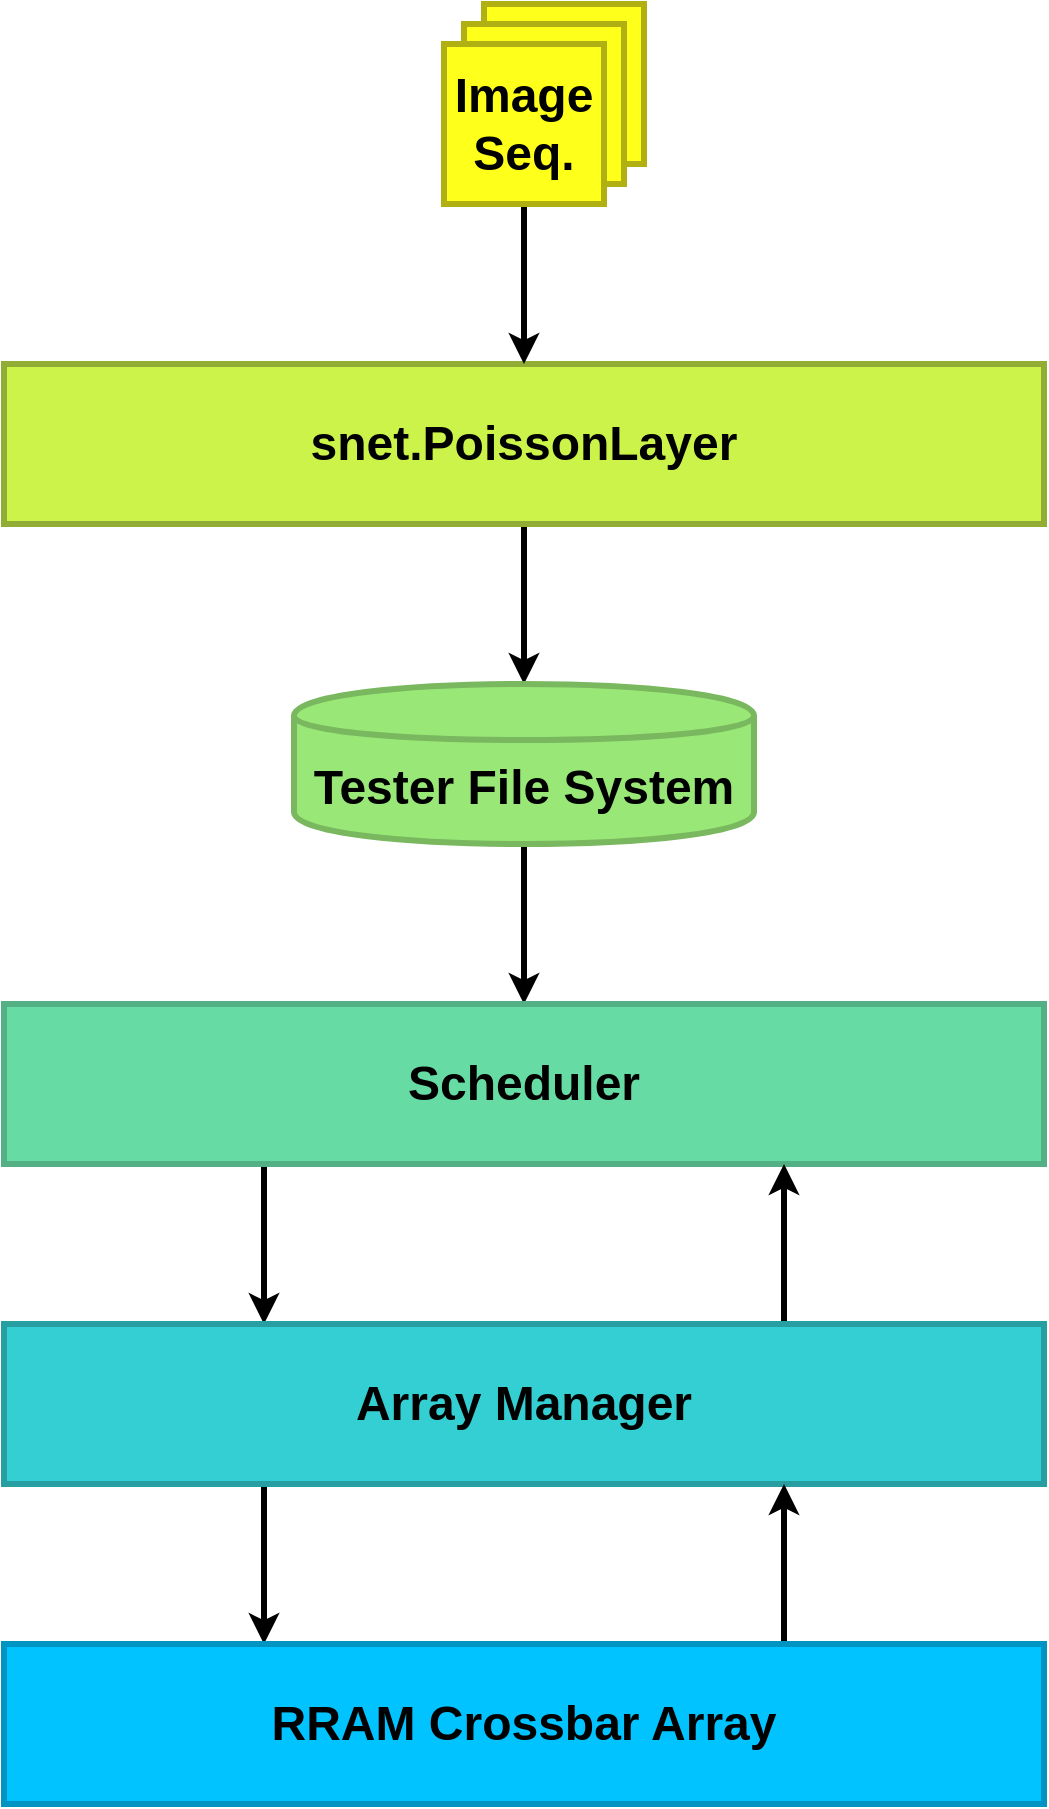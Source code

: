 <mxfile version="10.5.7" type="device"><diagram id="--z6A5MrrlUj2kTHxSW-" name="Page-1"><mxGraphModel dx="1394" dy="1847" grid="1" gridSize="10" guides="1" tooltips="1" connect="1" arrows="1" fold="1" page="1" pageScale="1" pageWidth="850" pageHeight="1100" math="0" shadow="0"><root><mxCell id="0"/><mxCell id="1" parent="0"/><mxCell id="91J353LN8_gWM1UZkoYC-22" value="" style="whiteSpace=wrap;html=1;aspect=fixed;strokeWidth=3;fontSize=24;fillColor=#FFFF1C;strokeColor=#B0B013;fontStyle=1" vertex="1" parent="1"><mxGeometry x="400" y="-100" width="80" height="80" as="geometry"/></mxCell><mxCell id="91J353LN8_gWM1UZkoYC-21" value="" style="whiteSpace=wrap;html=1;aspect=fixed;strokeWidth=3;fontSize=24;fillColor=#FFFF1C;strokeColor=#B0B013;fontStyle=1" vertex="1" parent="1"><mxGeometry x="390" y="-90" width="80" height="80" as="geometry"/></mxCell><mxCell id="91J353LN8_gWM1UZkoYC-3" value="" style="edgeStyle=orthogonalEdgeStyle;rounded=0;orthogonalLoop=1;jettySize=auto;html=1;fontSize=24;strokeWidth=3;entryX=0.5;entryY=0;entryDx=0;entryDy=0;" edge="1" parent="1" source="91J353LN8_gWM1UZkoYC-1" target="91J353LN8_gWM1UZkoYC-4"><mxGeometry relative="1" as="geometry"><mxPoint x="420" y="240" as="targetPoint"/></mxGeometry></mxCell><mxCell id="91J353LN8_gWM1UZkoYC-1" value="snet.PoissonLayer" style="rounded=0;whiteSpace=wrap;html=1;fillColor=#CCF349;strokeColor=#91AD34;strokeWidth=3;fontSize=24;fontStyle=1" vertex="1" parent="1"><mxGeometry x="160" y="80" width="520" height="80" as="geometry"/></mxCell><mxCell id="91J353LN8_gWM1UZkoYC-12" style="edgeStyle=orthogonalEdgeStyle;rounded=0;orthogonalLoop=1;jettySize=auto;html=1;exitX=0.5;exitY=1;exitDx=0;exitDy=0;entryX=0.5;entryY=0;entryDx=0;entryDy=0;strokeWidth=3;fontSize=24;" edge="1" parent="1" source="91J353LN8_gWM1UZkoYC-4" target="91J353LN8_gWM1UZkoYC-8"><mxGeometry relative="1" as="geometry"/></mxCell><mxCell id="91J353LN8_gWM1UZkoYC-4" value="Tester File System" style="shape=cylinder;whiteSpace=wrap;html=1;boundedLbl=1;backgroundOutline=1;strokeWidth=3;fontSize=24;fillColor=#99E777;strokeColor=#7AB85F;fontStyle=1" vertex="1" parent="1"><mxGeometry x="305" y="240" width="230" height="80" as="geometry"/></mxCell><mxCell id="91J353LN8_gWM1UZkoYC-17" style="edgeStyle=orthogonalEdgeStyle;rounded=0;orthogonalLoop=1;jettySize=auto;html=1;exitX=0.25;exitY=1;exitDx=0;exitDy=0;entryX=0.25;entryY=0;entryDx=0;entryDy=0;strokeWidth=3;fontSize=24;" edge="1" parent="1" source="91J353LN8_gWM1UZkoYC-8" target="91J353LN8_gWM1UZkoYC-15"><mxGeometry relative="1" as="geometry"/></mxCell><mxCell id="91J353LN8_gWM1UZkoYC-8" value="Scheduler" style="rounded=0;whiteSpace=wrap;html=1;fillColor=#66DBA4;strokeColor=#52B084;strokeWidth=3;fontSize=24;fontStyle=1" vertex="1" parent="1"><mxGeometry x="160" y="400" width="520" height="80" as="geometry"/></mxCell><mxCell id="91J353LN8_gWM1UZkoYC-25" style="edgeStyle=orthogonalEdgeStyle;rounded=0;orthogonalLoop=1;jettySize=auto;html=1;exitX=0.5;exitY=1;exitDx=0;exitDy=0;strokeWidth=3;fontSize=24;" edge="1" parent="1" source="91J353LN8_gWM1UZkoYC-11" target="91J353LN8_gWM1UZkoYC-1"><mxGeometry relative="1" as="geometry"/></mxCell><mxCell id="91J353LN8_gWM1UZkoYC-11" value="Image Seq." style="whiteSpace=wrap;html=1;aspect=fixed;strokeWidth=3;fontSize=24;fillColor=#FFFF1C;strokeColor=#B0B013;fontStyle=1" vertex="1" parent="1"><mxGeometry x="380" y="-80" width="80" height="80" as="geometry"/></mxCell><mxCell id="91J353LN8_gWM1UZkoYC-18" style="edgeStyle=orthogonalEdgeStyle;rounded=0;orthogonalLoop=1;jettySize=auto;html=1;exitX=0.25;exitY=1;exitDx=0;exitDy=0;entryX=0.25;entryY=0;entryDx=0;entryDy=0;strokeWidth=3;fontSize=24;" edge="1" parent="1" source="91J353LN8_gWM1UZkoYC-15" target="91J353LN8_gWM1UZkoYC-16"><mxGeometry relative="1" as="geometry"/></mxCell><mxCell id="91J353LN8_gWM1UZkoYC-19" style="edgeStyle=orthogonalEdgeStyle;rounded=0;orthogonalLoop=1;jettySize=auto;html=1;exitX=0.75;exitY=0;exitDx=0;exitDy=0;entryX=0.75;entryY=1;entryDx=0;entryDy=0;strokeWidth=3;fontSize=24;" edge="1" parent="1" source="91J353LN8_gWM1UZkoYC-15" target="91J353LN8_gWM1UZkoYC-8"><mxGeometry relative="1" as="geometry"/></mxCell><mxCell id="91J353LN8_gWM1UZkoYC-15" value="Array Manager" style="rounded=0;whiteSpace=wrap;html=1;fillColor=#33CFD2;strokeColor=#279EA1;strokeWidth=3;fontSize=24;fontStyle=1" vertex="1" parent="1"><mxGeometry x="160" y="560" width="520" height="80" as="geometry"/></mxCell><mxCell id="91J353LN8_gWM1UZkoYC-20" style="edgeStyle=orthogonalEdgeStyle;rounded=0;orthogonalLoop=1;jettySize=auto;html=1;exitX=0.75;exitY=0;exitDx=0;exitDy=0;entryX=0.75;entryY=1;entryDx=0;entryDy=0;strokeWidth=3;fontSize=24;" edge="1" parent="1" source="91J353LN8_gWM1UZkoYC-16" target="91J353LN8_gWM1UZkoYC-15"><mxGeometry relative="1" as="geometry"/></mxCell><mxCell id="91J353LN8_gWM1UZkoYC-16" value="RRAM Crossbar Array" style="rounded=0;whiteSpace=wrap;html=1;fillColor=#00C3FF;strokeColor=#0094C2;strokeWidth=3;fontSize=24;fontStyle=1" vertex="1" parent="1"><mxGeometry x="160" y="720" width="520" height="80" as="geometry"/></mxCell></root></mxGraphModel></diagram></mxfile>
